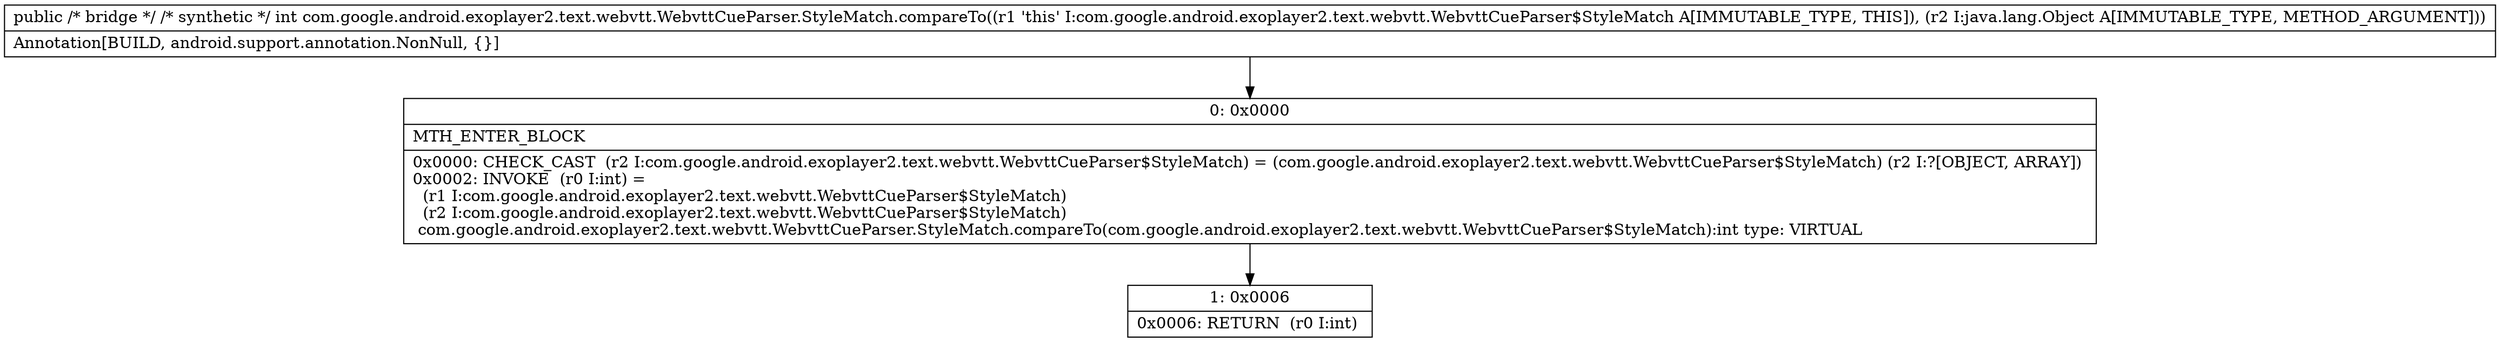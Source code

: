 digraph "CFG forcom.google.android.exoplayer2.text.webvtt.WebvttCueParser.StyleMatch.compareTo(Ljava\/lang\/Object;)I" {
Node_0 [shape=record,label="{0\:\ 0x0000|MTH_ENTER_BLOCK\l|0x0000: CHECK_CAST  (r2 I:com.google.android.exoplayer2.text.webvtt.WebvttCueParser$StyleMatch) = (com.google.android.exoplayer2.text.webvtt.WebvttCueParser$StyleMatch) (r2 I:?[OBJECT, ARRAY]) \l0x0002: INVOKE  (r0 I:int) = \l  (r1 I:com.google.android.exoplayer2.text.webvtt.WebvttCueParser$StyleMatch)\l  (r2 I:com.google.android.exoplayer2.text.webvtt.WebvttCueParser$StyleMatch)\l com.google.android.exoplayer2.text.webvtt.WebvttCueParser.StyleMatch.compareTo(com.google.android.exoplayer2.text.webvtt.WebvttCueParser$StyleMatch):int type: VIRTUAL \l}"];
Node_1 [shape=record,label="{1\:\ 0x0006|0x0006: RETURN  (r0 I:int) \l}"];
MethodNode[shape=record,label="{public \/* bridge *\/ \/* synthetic *\/ int com.google.android.exoplayer2.text.webvtt.WebvttCueParser.StyleMatch.compareTo((r1 'this' I:com.google.android.exoplayer2.text.webvtt.WebvttCueParser$StyleMatch A[IMMUTABLE_TYPE, THIS]), (r2 I:java.lang.Object A[IMMUTABLE_TYPE, METHOD_ARGUMENT]))  | Annotation[BUILD, android.support.annotation.NonNull, \{\}]\l}"];
MethodNode -> Node_0;
Node_0 -> Node_1;
}

